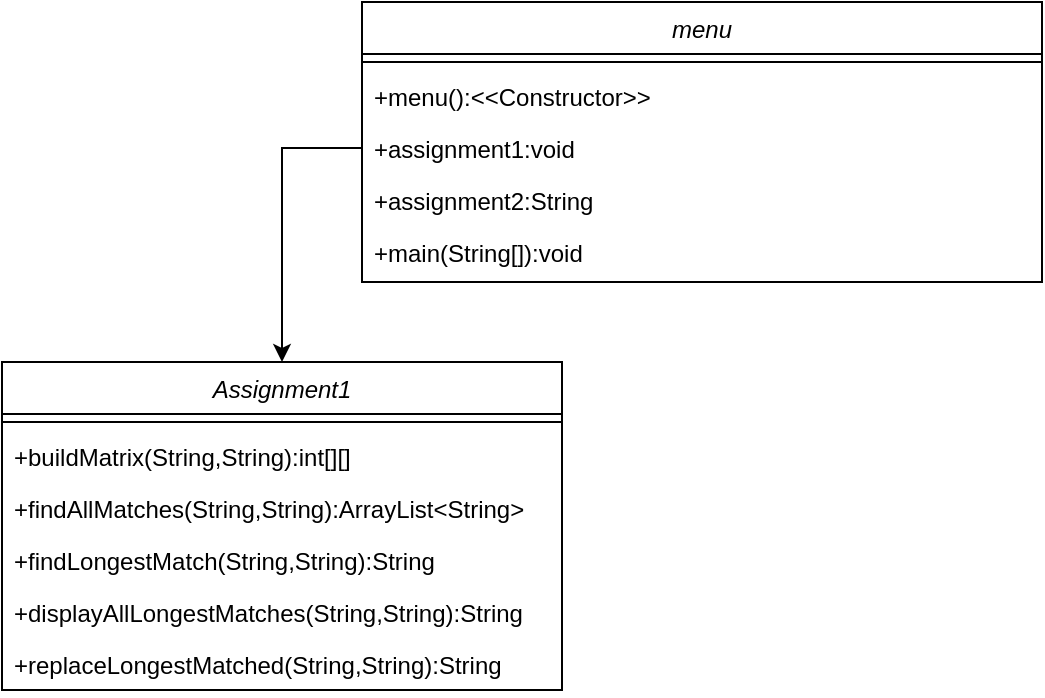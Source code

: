 <mxfile version="16.5.1" type="device"><diagram id="C5RBs43oDa-KdzZeNtuy" name="Page-1"><mxGraphModel dx="1429" dy="2111" grid="1" gridSize="10" guides="1" tooltips="1" connect="1" arrows="1" fold="1" page="1" pageScale="1" pageWidth="827" pageHeight="1169" math="0" shadow="0"><root><mxCell id="WIyWlLk6GJQsqaUBKTNV-0"/><mxCell id="WIyWlLk6GJQsqaUBKTNV-1" parent="WIyWlLk6GJQsqaUBKTNV-0"/><mxCell id="zkfFHV4jXpPFQw0GAbJ--0" value="Assignment1" style="swimlane;fontStyle=2;align=center;verticalAlign=top;childLayout=stackLayout;horizontal=1;startSize=26;horizontalStack=0;resizeParent=1;resizeLast=0;collapsible=1;marginBottom=0;rounded=0;shadow=0;strokeWidth=1;" parent="WIyWlLk6GJQsqaUBKTNV-1" vertex="1"><mxGeometry x="40" y="160" width="280" height="164" as="geometry"><mxRectangle x="230" y="140" width="160" height="26" as="alternateBounds"/></mxGeometry></mxCell><mxCell id="zkfFHV4jXpPFQw0GAbJ--4" value="" style="line;html=1;strokeWidth=1;align=left;verticalAlign=middle;spacingTop=-1;spacingLeft=3;spacingRight=3;rotatable=0;labelPosition=right;points=[];portConstraint=eastwest;" parent="zkfFHV4jXpPFQw0GAbJ--0" vertex="1"><mxGeometry y="26" width="280" height="8" as="geometry"/></mxCell><mxCell id="zkfFHV4jXpPFQw0GAbJ--5" value="+buildMatrix(String,String):int[][]" style="text;align=left;verticalAlign=top;spacingLeft=4;spacingRight=4;overflow=hidden;rotatable=0;points=[[0,0.5],[1,0.5]];portConstraint=eastwest;" parent="zkfFHV4jXpPFQw0GAbJ--0" vertex="1"><mxGeometry y="34" width="280" height="26" as="geometry"/></mxCell><mxCell id="uD2Dqybe_2O4JEXG4fg7-0" value="+findAllMatches(String,String):ArrayList&lt;String&gt;" style="text;align=left;verticalAlign=top;spacingLeft=4;spacingRight=4;overflow=hidden;rotatable=0;points=[[0,0.5],[1,0.5]];portConstraint=eastwest;" vertex="1" parent="zkfFHV4jXpPFQw0GAbJ--0"><mxGeometry y="60" width="280" height="26" as="geometry"/></mxCell><mxCell id="uD2Dqybe_2O4JEXG4fg7-1" value="+findLongestMatch(String,String):String" style="text;align=left;verticalAlign=top;spacingLeft=4;spacingRight=4;overflow=hidden;rotatable=0;points=[[0,0.5],[1,0.5]];portConstraint=eastwest;" vertex="1" parent="zkfFHV4jXpPFQw0GAbJ--0"><mxGeometry y="86" width="280" height="26" as="geometry"/></mxCell><mxCell id="uD2Dqybe_2O4JEXG4fg7-2" value="+displayAllLongestMatches(String,String):String" style="text;align=left;verticalAlign=top;spacingLeft=4;spacingRight=4;overflow=hidden;rotatable=0;points=[[0,0.5],[1,0.5]];portConstraint=eastwest;" vertex="1" parent="zkfFHV4jXpPFQw0GAbJ--0"><mxGeometry y="112" width="280" height="26" as="geometry"/></mxCell><mxCell id="uD2Dqybe_2O4JEXG4fg7-3" value="+replaceLongestMatched(String,String):String" style="text;align=left;verticalAlign=top;spacingLeft=4;spacingRight=4;overflow=hidden;rotatable=0;points=[[0,0.5],[1,0.5]];portConstraint=eastwest;" vertex="1" parent="zkfFHV4jXpPFQw0GAbJ--0"><mxGeometry y="138" width="280" height="26" as="geometry"/></mxCell><mxCell id="uD2Dqybe_2O4JEXG4fg7-4" value="menu" style="swimlane;fontStyle=2;align=center;verticalAlign=top;childLayout=stackLayout;horizontal=1;startSize=26;horizontalStack=0;resizeParent=1;resizeLast=0;collapsible=1;marginBottom=0;rounded=0;shadow=0;strokeWidth=1;" vertex="1" parent="WIyWlLk6GJQsqaUBKTNV-1"><mxGeometry x="220" y="-20" width="340" height="140" as="geometry"><mxRectangle x="230" y="140" width="160" height="26" as="alternateBounds"/></mxGeometry></mxCell><mxCell id="uD2Dqybe_2O4JEXG4fg7-5" value="" style="line;html=1;strokeWidth=1;align=left;verticalAlign=middle;spacingTop=-1;spacingLeft=3;spacingRight=3;rotatable=0;labelPosition=right;points=[];portConstraint=eastwest;" vertex="1" parent="uD2Dqybe_2O4JEXG4fg7-4"><mxGeometry y="26" width="340" height="8" as="geometry"/></mxCell><mxCell id="uD2Dqybe_2O4JEXG4fg7-6" value="+menu():&lt;&lt;Constructor&gt;&gt;" style="text;align=left;verticalAlign=top;spacingLeft=4;spacingRight=4;overflow=hidden;rotatable=0;points=[[0,0.5],[1,0.5]];portConstraint=eastwest;" vertex="1" parent="uD2Dqybe_2O4JEXG4fg7-4"><mxGeometry y="34" width="340" height="26" as="geometry"/></mxCell><mxCell id="uD2Dqybe_2O4JEXG4fg7-10" value="+assignment1:void" style="text;align=left;verticalAlign=top;spacingLeft=4;spacingRight=4;overflow=hidden;rotatable=0;points=[[0,0.5],[1,0.5]];portConstraint=eastwest;" vertex="1" parent="uD2Dqybe_2O4JEXG4fg7-4"><mxGeometry y="60" width="340" height="26" as="geometry"/></mxCell><mxCell id="uD2Dqybe_2O4JEXG4fg7-11" value="+assignment2:String" style="text;align=left;verticalAlign=top;spacingLeft=4;spacingRight=4;overflow=hidden;rotatable=0;points=[[0,0.5],[1,0.5]];portConstraint=eastwest;" vertex="1" parent="uD2Dqybe_2O4JEXG4fg7-4"><mxGeometry y="86" width="340" height="26" as="geometry"/></mxCell><mxCell id="uD2Dqybe_2O4JEXG4fg7-12" value="+main(String[]):void" style="text;align=left;verticalAlign=top;spacingLeft=4;spacingRight=4;overflow=hidden;rotatable=0;points=[[0,0.5],[1,0.5]];portConstraint=eastwest;" vertex="1" parent="uD2Dqybe_2O4JEXG4fg7-4"><mxGeometry y="112" width="340" height="26" as="geometry"/></mxCell><mxCell id="uD2Dqybe_2O4JEXG4fg7-13" style="edgeStyle=orthogonalEdgeStyle;rounded=0;orthogonalLoop=1;jettySize=auto;html=1;entryX=0.5;entryY=0;entryDx=0;entryDy=0;" edge="1" parent="WIyWlLk6GJQsqaUBKTNV-1" source="uD2Dqybe_2O4JEXG4fg7-10" target="zkfFHV4jXpPFQw0GAbJ--0"><mxGeometry relative="1" as="geometry"/></mxCell></root></mxGraphModel></diagram></mxfile>
